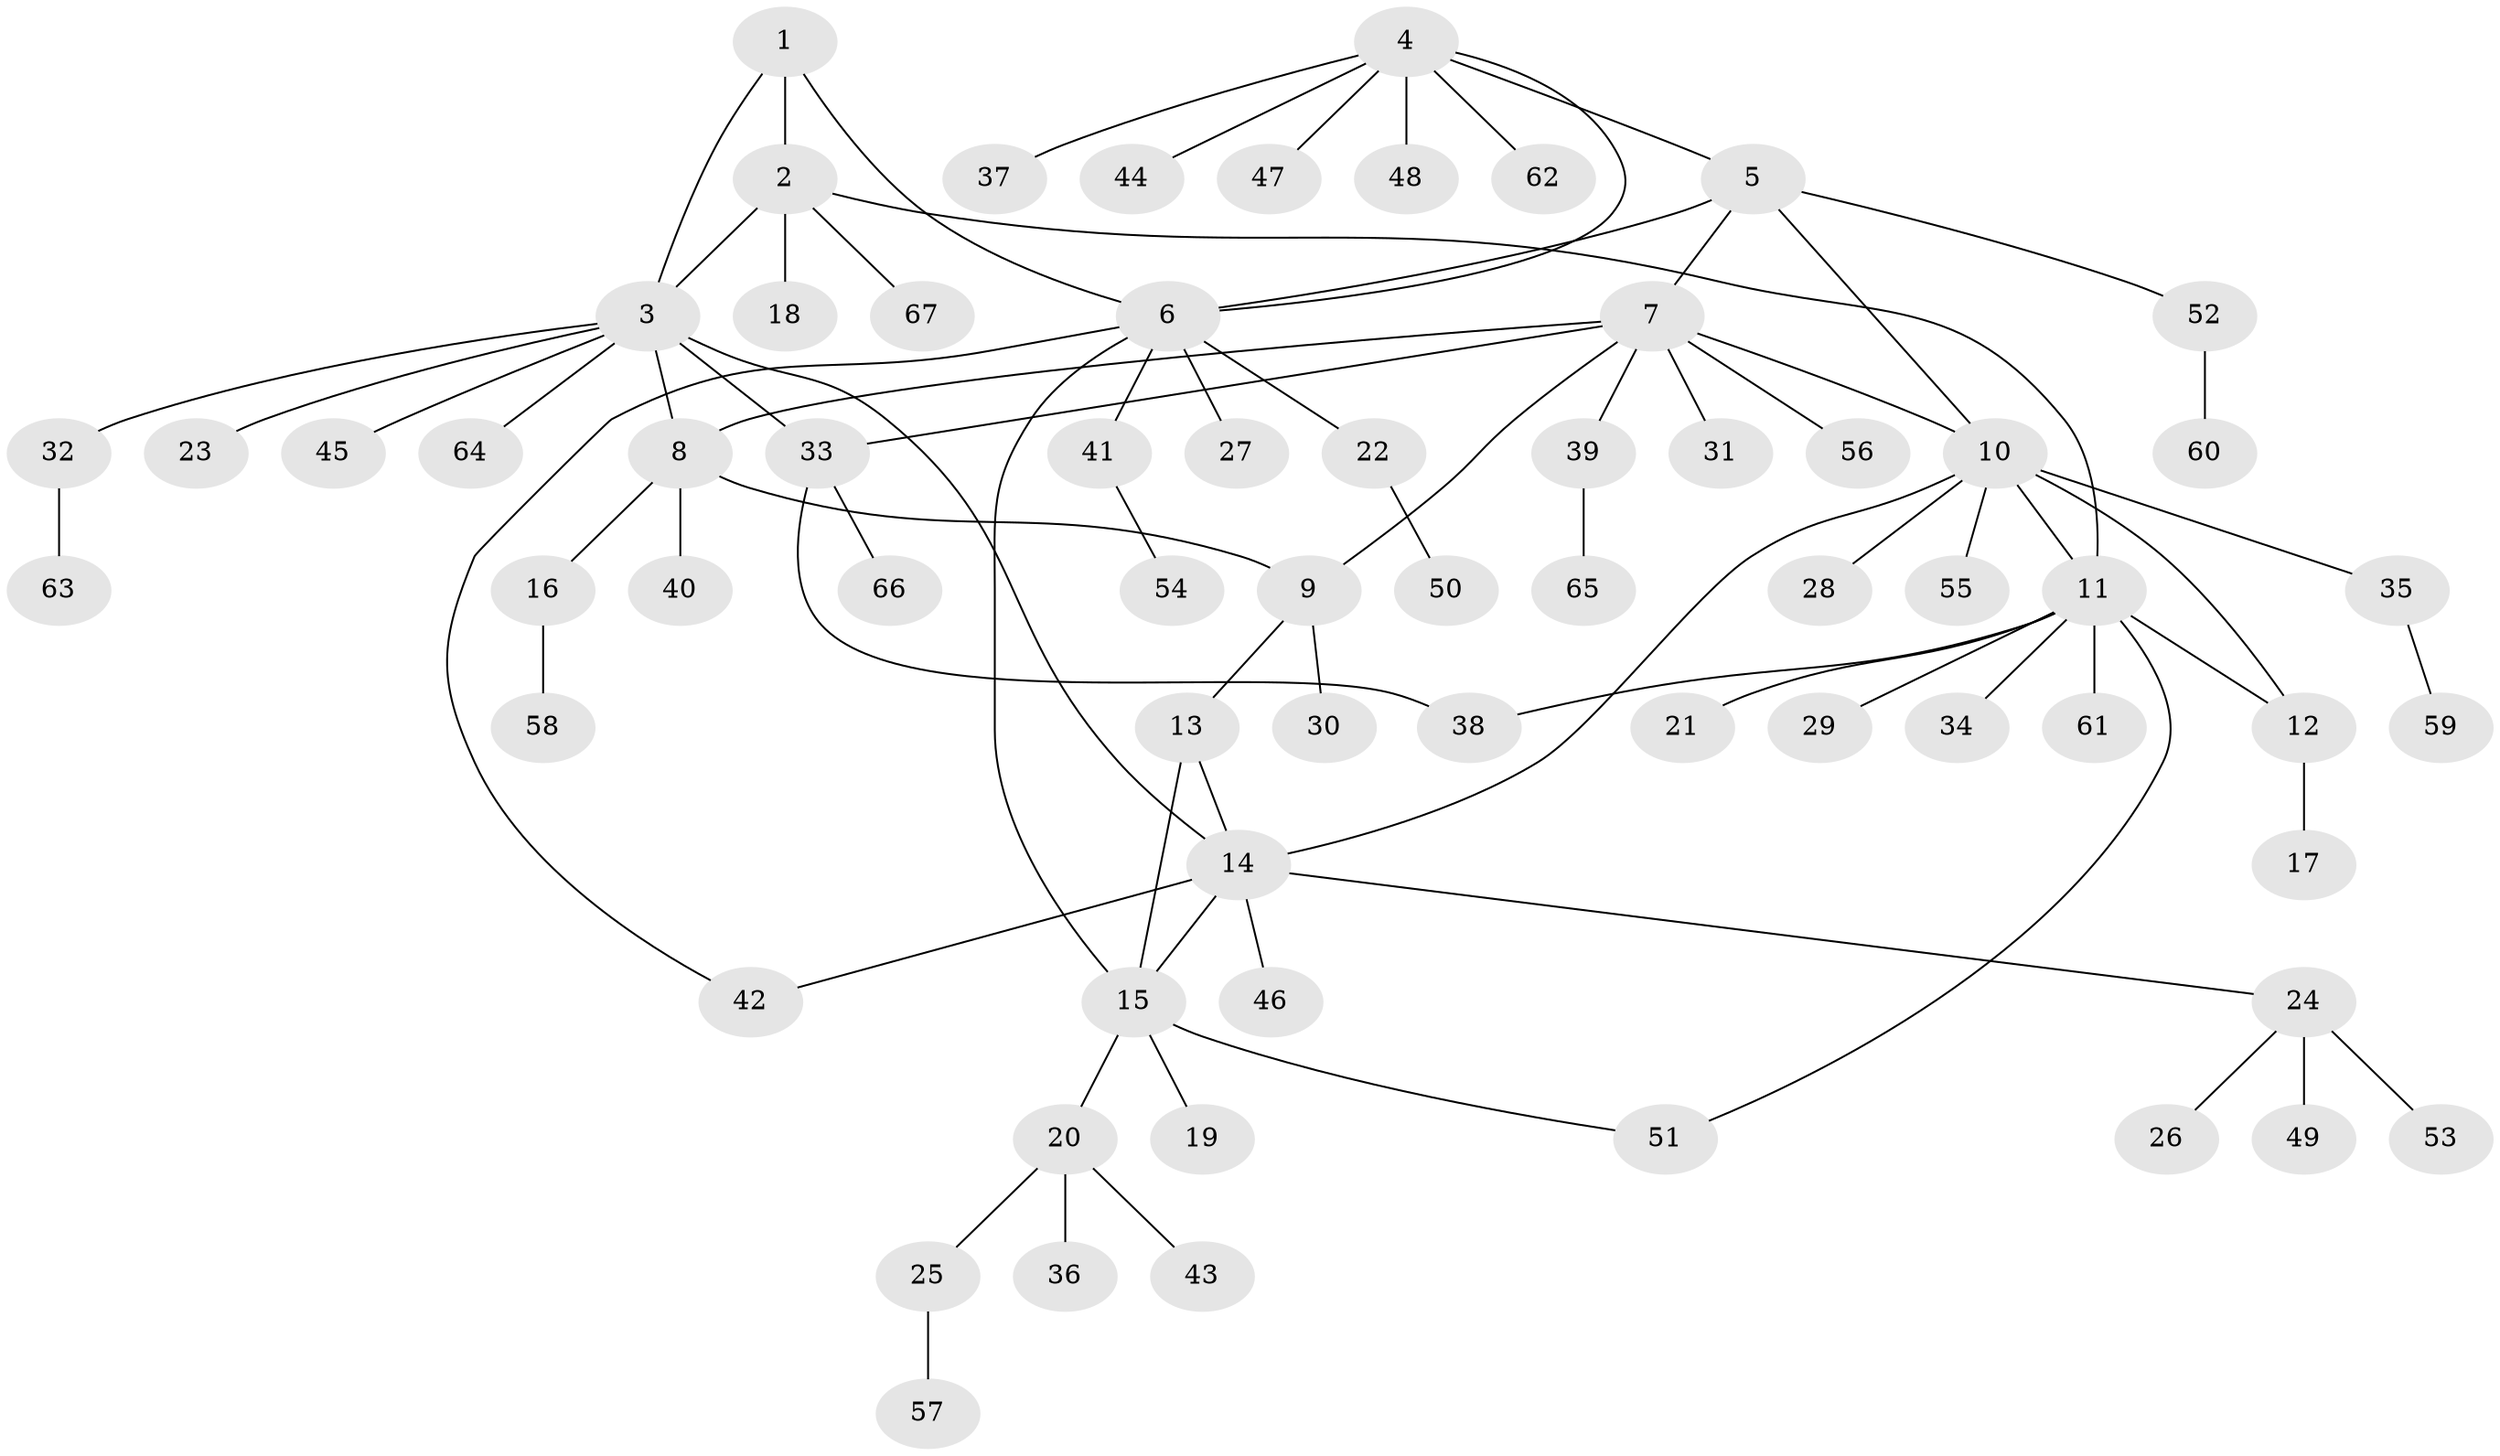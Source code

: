 // Generated by graph-tools (version 1.1) at 2025/50/03/09/25 03:50:42]
// undirected, 67 vertices, 81 edges
graph export_dot {
graph [start="1"]
  node [color=gray90,style=filled];
  1;
  2;
  3;
  4;
  5;
  6;
  7;
  8;
  9;
  10;
  11;
  12;
  13;
  14;
  15;
  16;
  17;
  18;
  19;
  20;
  21;
  22;
  23;
  24;
  25;
  26;
  27;
  28;
  29;
  30;
  31;
  32;
  33;
  34;
  35;
  36;
  37;
  38;
  39;
  40;
  41;
  42;
  43;
  44;
  45;
  46;
  47;
  48;
  49;
  50;
  51;
  52;
  53;
  54;
  55;
  56;
  57;
  58;
  59;
  60;
  61;
  62;
  63;
  64;
  65;
  66;
  67;
  1 -- 2;
  1 -- 3;
  1 -- 6;
  2 -- 3;
  2 -- 11;
  2 -- 18;
  2 -- 67;
  3 -- 8;
  3 -- 14;
  3 -- 23;
  3 -- 32;
  3 -- 33;
  3 -- 45;
  3 -- 64;
  4 -- 5;
  4 -- 6;
  4 -- 37;
  4 -- 44;
  4 -- 47;
  4 -- 48;
  4 -- 62;
  5 -- 6;
  5 -- 7;
  5 -- 10;
  5 -- 52;
  6 -- 15;
  6 -- 22;
  6 -- 27;
  6 -- 41;
  6 -- 42;
  7 -- 8;
  7 -- 9;
  7 -- 10;
  7 -- 31;
  7 -- 33;
  7 -- 39;
  7 -- 56;
  8 -- 9;
  8 -- 16;
  8 -- 40;
  9 -- 13;
  9 -- 30;
  10 -- 11;
  10 -- 12;
  10 -- 14;
  10 -- 28;
  10 -- 35;
  10 -- 55;
  11 -- 12;
  11 -- 21;
  11 -- 29;
  11 -- 34;
  11 -- 38;
  11 -- 51;
  11 -- 61;
  12 -- 17;
  13 -- 14;
  13 -- 15;
  14 -- 15;
  14 -- 24;
  14 -- 42;
  14 -- 46;
  15 -- 19;
  15 -- 20;
  15 -- 51;
  16 -- 58;
  20 -- 25;
  20 -- 36;
  20 -- 43;
  22 -- 50;
  24 -- 26;
  24 -- 49;
  24 -- 53;
  25 -- 57;
  32 -- 63;
  33 -- 38;
  33 -- 66;
  35 -- 59;
  39 -- 65;
  41 -- 54;
  52 -- 60;
}
